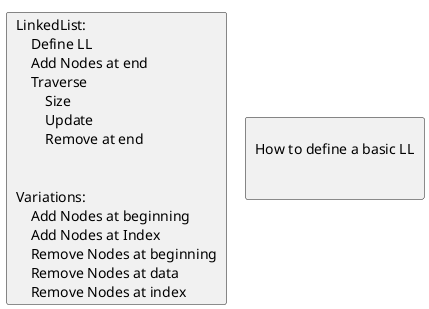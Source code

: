 @startuml
!pragma layout smetana

card summary [
LinkedList:
    Define LL
    Add Nodes at end
    Traverse
        Size
        Update
        Remove at end


Variations:
    Add Nodes at beginning
    Add Nodes at Index
    Remove Nodes at beginning
    Remove Nodes at data
    Remove Nodes at index
]


card questions[

How to define a basic LL


]

@enduml
